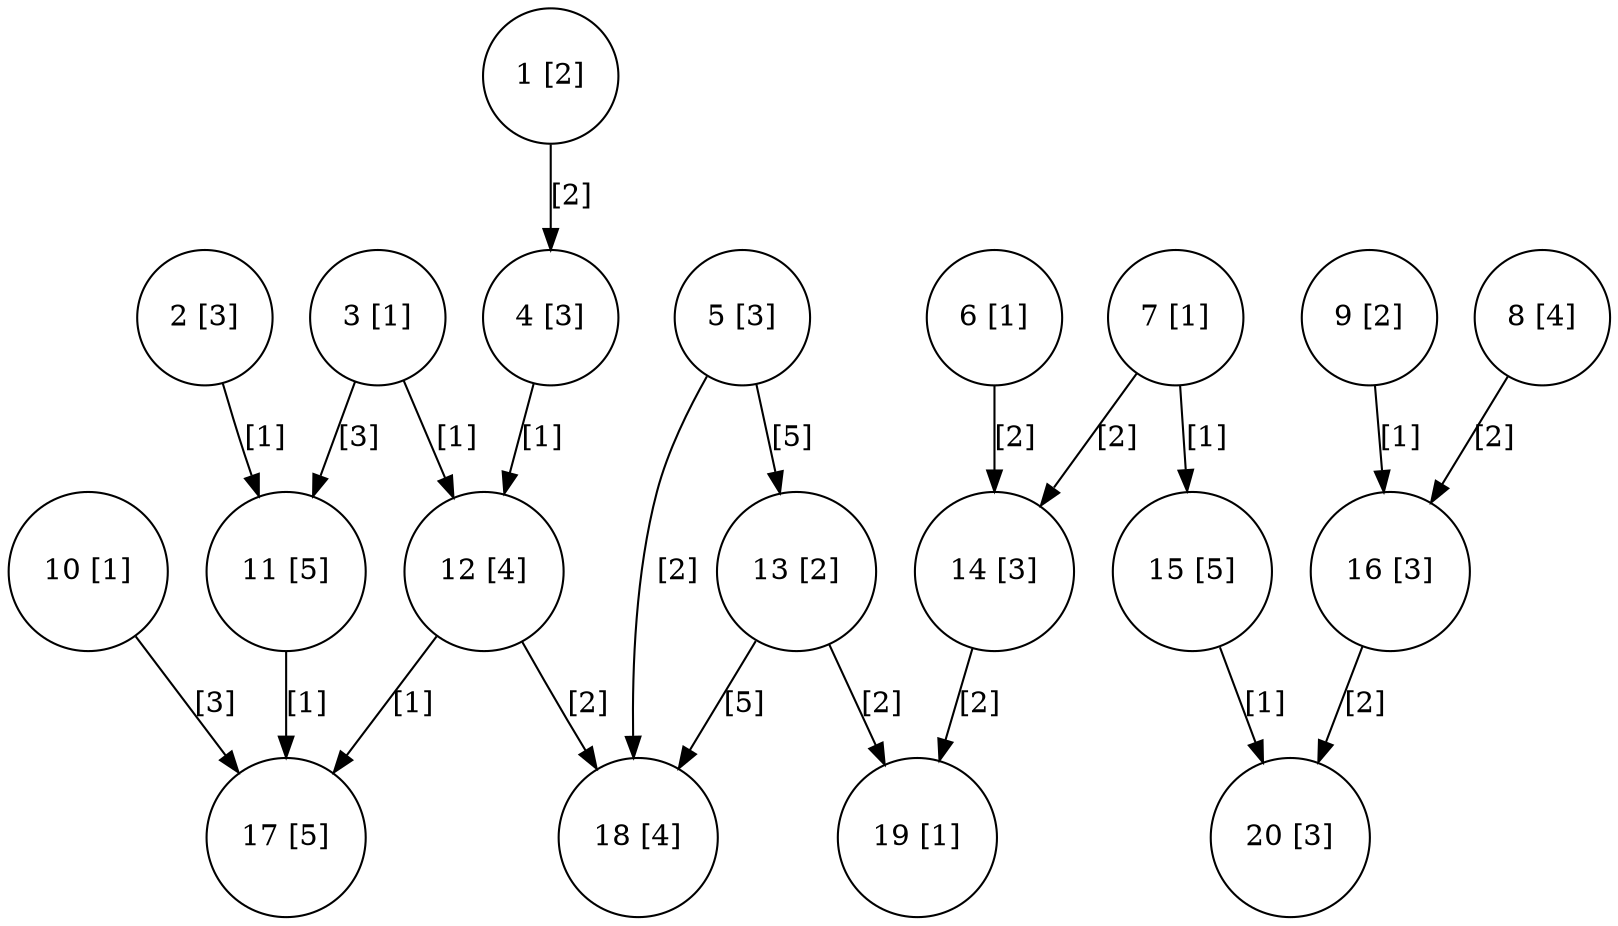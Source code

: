 digraph {
    1 [shape=circle; label="1 [2]"]
    2 [shape=circle; label="2 [3]"]
    3 [shape=circle; label="3 [1]"]
    4 [shape=circle; label="4 [3]"]
    5 [shape=circle; label="5 [3]"]
    6 [shape=circle; label="6 [1]"]
    7 [shape=circle; label="7 [1]"]
    8 [shape=circle; label="8 [4]"]
    9 [shape=circle; label="9 [2]"]
    10 [shape=circle; label="10 [1]"]
    11 [shape=circle; label="11 [5]"]
    12 [shape=circle; label="12 [4]"]
    13 [shape=circle; label="13 [2]"]
    14 [shape=circle; label="14 [3]"]
    15 [shape=circle; label="15 [5]"]
    16 [shape=circle; label="16 [3]"]
    17 [shape=circle; label="17 [5]"]
    18 [shape=circle; label="18 [4]"]
    19 [shape=circle; label="19 [1]"]
    20 [shape=circle; label="20 [3]"]

    1 -> 4 [ label = "[2]" ];
    2 -> 11 [ label = "[1]" ];
    3 -> 11 [ label = "[3]" ];
    3 -> 12 [ label = "[1]" ];
    4 -> 12 [ label = "[1]" ];
    5 -> 18 [ label = "[2]" ];
    5 -> 13 [ label = "[5]" ];
    6 -> 14 [ label = "[2]" ];
    7 -> 14 [ label = "[2]" ];
    7 -> 15 [ label = "[1]" ];
    8 -> 16 [ label = "[2]" ];
    9 -> 16 [ label = "[1]" ];
    10 -> 17 [ label = "[3]" ];
    11 -> 17 [ label = "[1]" ];
    12 -> 17 [ label = "[1]" ];
    12 -> 18 [ label = "[2]" ];
    13 -> 18 [ label = "[5]" ];
    13 -> 19 [ label = "[2]" ];
    14 -> 19 [ label = "[2]" ];
    15 -> 20 [ label = "[1]" ];
    16 -> 20 [ label = "[2]" ];
}
